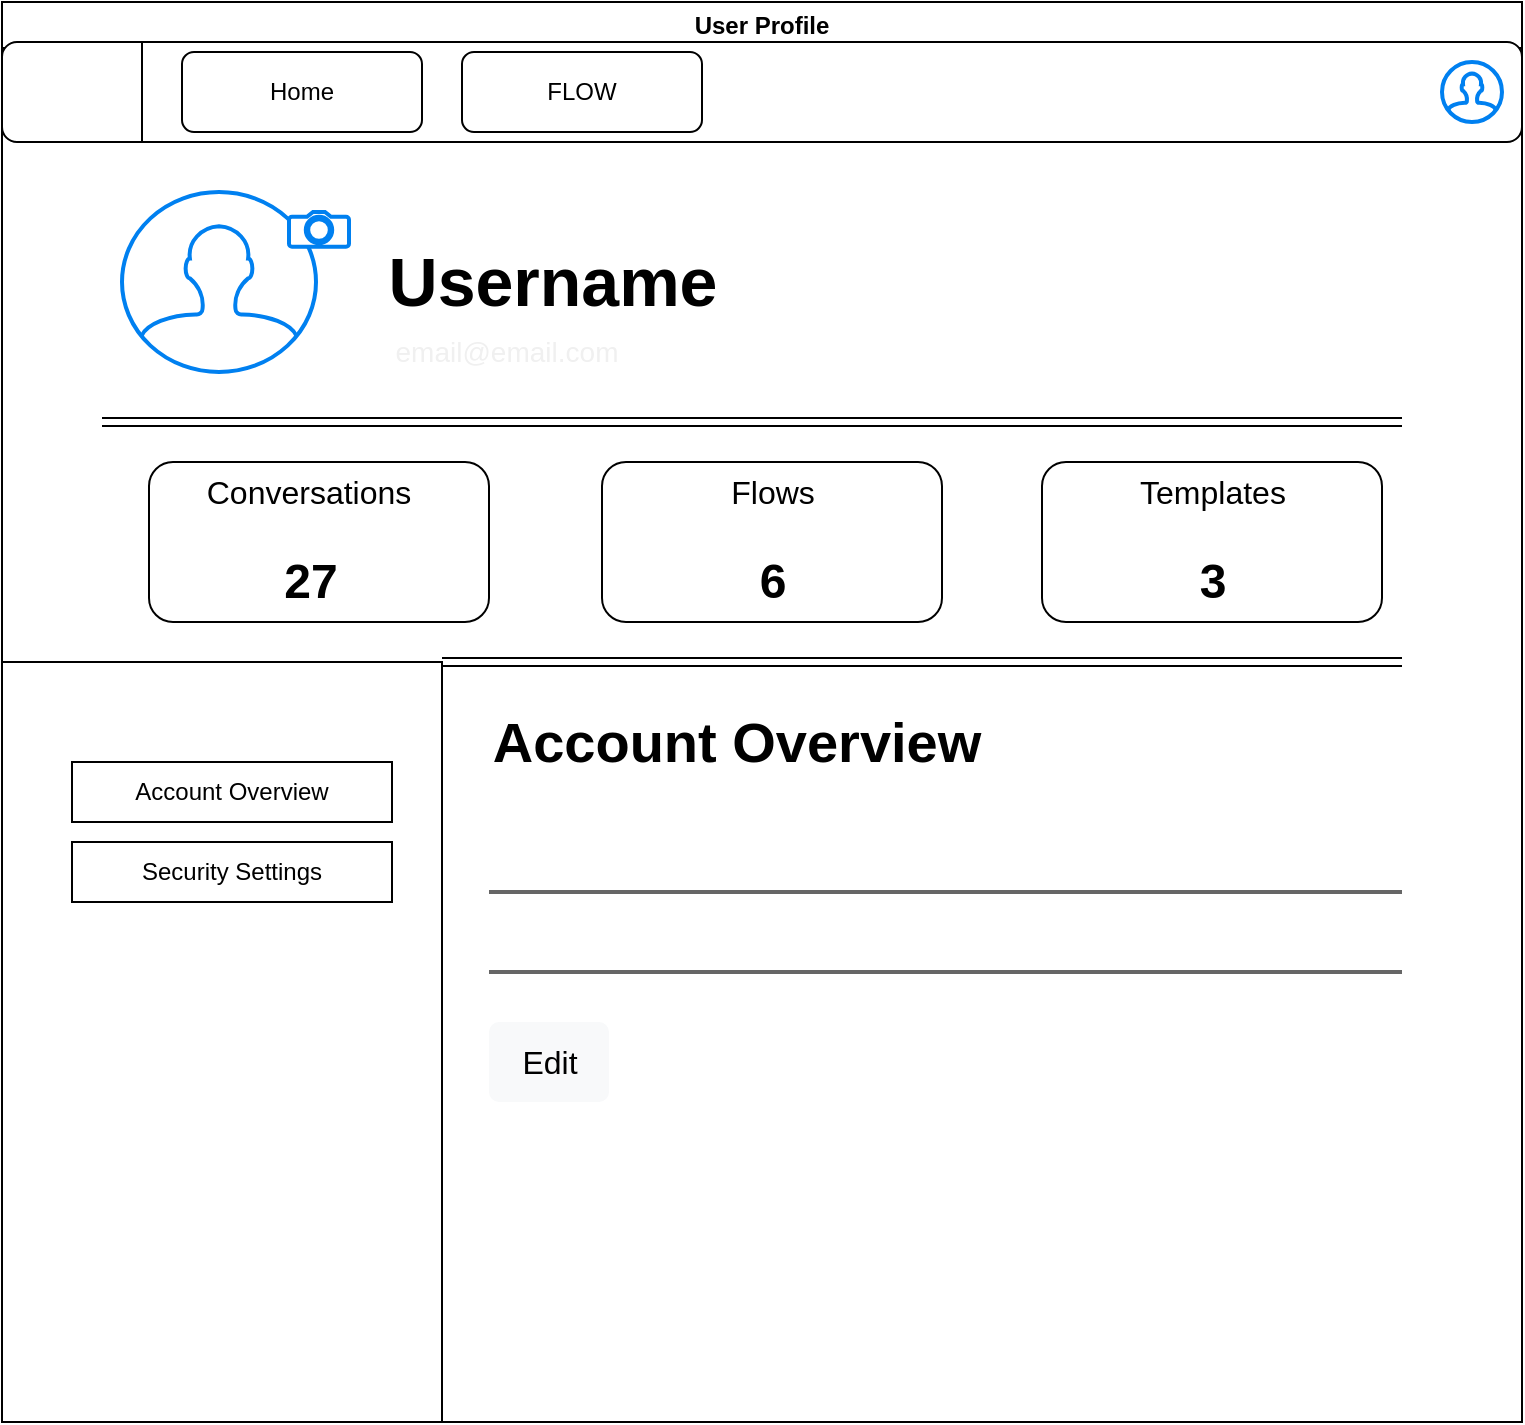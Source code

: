 <mxfile>
    <diagram id="3zhQaLIenBcHljTGph3W" name="Page-1">
        <mxGraphModel dx="1819" dy="-173" grid="1" gridSize="10" guides="1" tooltips="1" connect="1" arrows="1" fold="1" page="1" pageScale="1" pageWidth="850" pageHeight="1100" math="0" shadow="0">
            <root>
                <mxCell id="0"/>
                <mxCell id="1" parent="0"/>
                <mxCell id="2" value="User Profile" style="swimlane;whiteSpace=wrap;html=1;" vertex="1" parent="1">
                    <mxGeometry x="40" y="1210" width="760" height="710" as="geometry">
                        <mxRectangle x="40" y="90" width="120" height="30" as="alternateBounds"/>
                    </mxGeometry>
                </mxCell>
                <mxCell id="3" value="" style="rounded=1;whiteSpace=wrap;html=1;align=left;" vertex="1" parent="2">
                    <mxGeometry y="20" width="760" height="50" as="geometry"/>
                </mxCell>
                <mxCell id="4" value="" style="shape=image;html=1;verticalAlign=top;verticalLabelPosition=bottom;labelBackgroundColor=#ffffff;imageAspect=0;aspect=fixed;image=https://cdn2.iconfinder.com/data/icons/boxicons-solid-vol-1/24/bxs-brain-128.png" vertex="1" parent="2">
                    <mxGeometry x="10" y="25" width="40" height="40" as="geometry"/>
                </mxCell>
                <mxCell id="5" value="Home" style="rounded=1;whiteSpace=wrap;html=1;" vertex="1" parent="2">
                    <mxGeometry x="90" y="25" width="120" height="40" as="geometry"/>
                </mxCell>
                <mxCell id="6" value="FLOW" style="rounded=1;whiteSpace=wrap;html=1;" vertex="1" parent="2">
                    <mxGeometry x="230" y="25" width="120" height="40" as="geometry"/>
                </mxCell>
                <mxCell id="15" value="" style="endArrow=none;html=1;rounded=0;entryX=0.25;entryY=0;entryDx=0;entryDy=0;" edge="1" parent="2">
                    <mxGeometry width="50" height="50" relative="1" as="geometry">
                        <mxPoint x="70" y="20" as="sourcePoint"/>
                        <mxPoint x="70" y="70" as="targetPoint"/>
                    </mxGeometry>
                </mxCell>
                <mxCell id="30" value="" style="html=1;verticalLabelPosition=bottom;align=center;labelBackgroundColor=#ffffff;verticalAlign=top;strokeWidth=2;strokeColor=#0080F0;shadow=0;dashed=0;shape=mxgraph.ios7.icons.user;" vertex="1" parent="2">
                    <mxGeometry x="720" y="30" width="30" height="30" as="geometry"/>
                </mxCell>
                <mxCell id="31" value="" style="html=1;verticalLabelPosition=bottom;align=center;labelBackgroundColor=#ffffff;verticalAlign=top;strokeWidth=2;strokeColor=#0080F0;shadow=0;dashed=0;shape=mxgraph.ios7.icons.user;" vertex="1" parent="2">
                    <mxGeometry x="60" y="95" width="97" height="90" as="geometry"/>
                </mxCell>
                <mxCell id="33" value="&lt;font style=&quot;font-size: 34px;&quot;&gt;Username&lt;/font&gt;" style="text;strokeColor=none;fillColor=none;html=1;fontSize=24;fontStyle=1;verticalAlign=middle;align=center;" vertex="1" parent="2">
                    <mxGeometry x="190" y="110" width="170" height="60" as="geometry"/>
                </mxCell>
                <mxCell id="40" value="" style="rounded=1;whiteSpace=wrap;html=1;fontSize=30;" vertex="1" parent="2">
                    <mxGeometry x="300" y="230" width="170" height="80" as="geometry"/>
                </mxCell>
                <mxCell id="41" value="" style="rounded=1;whiteSpace=wrap;html=1;fontSize=30;" vertex="1" parent="2">
                    <mxGeometry x="73.5" y="230" width="170" height="80" as="geometry"/>
                </mxCell>
                <mxCell id="42" value="" style="rounded=1;whiteSpace=wrap;html=1;fontSize=30;" vertex="1" parent="2">
                    <mxGeometry x="520" y="230" width="170" height="80" as="geometry"/>
                </mxCell>
                <mxCell id="43" value="&lt;font style=&quot;font-size: 16px;&quot;&gt;Flows&lt;/font&gt;" style="text;html=1;strokeColor=none;fillColor=none;align=center;verticalAlign=middle;whiteSpace=wrap;rounded=0;fontSize=30;" vertex="1" parent="2">
                    <mxGeometry x="337.5" y="230" width="95" height="20" as="geometry"/>
                </mxCell>
                <mxCell id="44" value="&lt;font style=&quot;font-size: 16px;&quot;&gt;Templates&lt;/font&gt;" style="text;html=1;strokeColor=none;fillColor=none;align=center;verticalAlign=middle;whiteSpace=wrap;rounded=0;fontSize=30;" vertex="1" parent="2">
                    <mxGeometry x="557.5" y="230" width="95" height="20" as="geometry"/>
                </mxCell>
                <mxCell id="45" value="&lt;font style=&quot;font-size: 16px;&quot;&gt;Conversations&lt;/font&gt;" style="text;html=1;strokeColor=none;fillColor=none;align=center;verticalAlign=middle;whiteSpace=wrap;rounded=0;fontSize=30;" vertex="1" parent="2">
                    <mxGeometry x="106" y="230" width="95" height="20" as="geometry"/>
                </mxCell>
                <mxCell id="46" value="27" style="text;strokeColor=none;fillColor=none;html=1;fontSize=24;fontStyle=1;verticalAlign=middle;align=center;" vertex="1" parent="2">
                    <mxGeometry x="103.5" y="270" width="100" height="40" as="geometry"/>
                </mxCell>
                <mxCell id="47" value="6" style="text;strokeColor=none;fillColor=none;html=1;fontSize=24;fontStyle=1;verticalAlign=middle;align=center;" vertex="1" parent="2">
                    <mxGeometry x="335" y="270" width="100" height="40" as="geometry"/>
                </mxCell>
                <mxCell id="48" value="3" style="text;strokeColor=none;fillColor=none;html=1;fontSize=24;fontStyle=1;verticalAlign=middle;align=center;" vertex="1" parent="2">
                    <mxGeometry x="555" y="270" width="100" height="40" as="geometry"/>
                </mxCell>
                <mxCell id="80" value="" style="html=1;verticalLabelPosition=bottom;align=center;labelBackgroundColor=#ffffff;verticalAlign=top;strokeWidth=2;strokeColor=#0080F0;shadow=0;dashed=0;shape=mxgraph.ios7.icons.camera;fontSize=16;" vertex="1" parent="2">
                    <mxGeometry x="143.5" y="105" width="30" height="17.4" as="geometry"/>
                </mxCell>
                <mxCell id="86" value="&lt;span style=&quot;color: rgb(240, 240, 240); text-align: left;&quot;&gt;&lt;font style=&quot;font-size: 14px;&quot;&gt;email@email.com&lt;/font&gt;&lt;/span&gt;" style="text;html=1;strokeColor=none;fillColor=none;align=center;verticalAlign=middle;whiteSpace=wrap;rounded=0;fontSize=13;fontColor=#3399FF;" vertex="1" parent="2">
                    <mxGeometry x="190" y="160" width="125" height="30" as="geometry"/>
                </mxCell>
                <mxCell id="129" value="" style="shape=link;html=1;fontSize=34;fontColor=#3399FF;" edge="1" parent="2">
                    <mxGeometry width="100" relative="1" as="geometry">
                        <mxPoint x="50" y="210" as="sourcePoint"/>
                        <mxPoint x="700" y="210" as="targetPoint"/>
                    </mxGeometry>
                </mxCell>
                <mxCell id="130" value="" style="shape=link;html=1;fontSize=34;fontColor=#3399FF;exitX=1;exitY=0;exitDx=0;exitDy=0;" edge="1" parent="2" source="148">
                    <mxGeometry width="100" relative="1" as="geometry">
                        <mxPoint x="50" y="330" as="sourcePoint"/>
                        <mxPoint x="700" y="330" as="targetPoint"/>
                    </mxGeometry>
                </mxCell>
                <mxCell id="131" value="&lt;font style=&quot;font-size: 28px;&quot;&gt;Account Overview&lt;/font&gt;" style="text;strokeColor=none;fillColor=none;html=1;fontSize=24;fontStyle=1;verticalAlign=middle;align=center;" vertex="1" parent="2">
                    <mxGeometry x="243.5" y="350" width="246.5" height="40" as="geometry"/>
                </mxCell>
                <mxCell id="132" value="&lt;font style=&quot;font-size: 16px;&quot; color=&quot;#ffffff&quot;&gt;Username&lt;/font&gt;" style="text;html=1;strokeColor=none;fillColor=none;align=left;verticalAlign=middle;whiteSpace=wrap;rounded=0;fontSize=28;fontColor=#3399FF;" vertex="1" parent="2">
                    <mxGeometry x="253.5" y="410" width="80" height="30" as="geometry"/>
                </mxCell>
                <mxCell id="133" value="&lt;font style=&quot;font-size: 16px;&quot; color=&quot;#ffffff&quot;&gt;username&lt;/font&gt;" style="text;html=1;strokeColor=none;fillColor=none;align=left;verticalAlign=middle;whiteSpace=wrap;rounded=0;fontSize=28;fontColor=#3399FF;" vertex="1" parent="2">
                    <mxGeometry x="520" y="410" width="80" height="30" as="geometry"/>
                </mxCell>
                <mxCell id="134" value="" style="line;strokeWidth=2;html=1;fontSize=16;fillColor=#f5f5f5;strokeColor=#666666;gradientColor=#b3b3b3;" vertex="1" parent="2">
                    <mxGeometry x="243.5" y="440" width="456.5" height="10" as="geometry"/>
                </mxCell>
                <mxCell id="137" value="&lt;font style=&quot;font-size: 16px;&quot; color=&quot;#ffffff&quot;&gt;Email&lt;/font&gt;" style="text;html=1;strokeColor=none;fillColor=none;align=left;verticalAlign=middle;whiteSpace=wrap;rounded=0;fontSize=28;fontColor=#3399FF;" vertex="1" parent="2">
                    <mxGeometry x="253.5" y="450" width="80" height="30" as="geometry"/>
                </mxCell>
                <mxCell id="138" value="&lt;font style=&quot;font-size: 16px;&quot; color=&quot;#ffffff&quot;&gt;email@email.com&lt;/font&gt;" style="text;html=1;strokeColor=none;fillColor=none;align=left;verticalAlign=middle;whiteSpace=wrap;rounded=0;fontSize=28;fontColor=#3399FF;" vertex="1" parent="2">
                    <mxGeometry x="520" y="450" width="80" height="30" as="geometry"/>
                </mxCell>
                <mxCell id="139" value="" style="line;strokeWidth=2;html=1;fontSize=16;fillColor=#f5f5f5;strokeColor=#666666;gradientColor=#b3b3b3;" vertex="1" parent="2">
                    <mxGeometry x="243.5" y="480" width="456.5" height="10" as="geometry"/>
                </mxCell>
                <mxCell id="148" value="" style="rounded=0;whiteSpace=wrap;html=1;fontSize=16;fontColor=#FFFFFF;" vertex="1" parent="2">
                    <mxGeometry y="330" width="220" height="380" as="geometry"/>
                </mxCell>
                <mxCell id="150" value="Edit" style="html=1;shadow=0;dashed=0;shape=mxgraph.bootstrap.rrect;rSize=5;strokeColor=none;strokeWidth=1;fillColor=#F8F9FA;fontColor=#000000;whiteSpace=wrap;align=center;verticalAlign=middle;spacingLeft=0;fontStyle=0;fontSize=16;spacing=5;" vertex="1" parent="2">
                    <mxGeometry x="243.5" y="510" width="60" height="40" as="geometry"/>
                </mxCell>
                <mxCell id="144" value="Account Overview" style="rounded=0;whiteSpace=wrap;html=1;" vertex="1" parent="1">
                    <mxGeometry x="75" y="1590" width="160" height="30" as="geometry"/>
                </mxCell>
                <mxCell id="145" value="Security Settings" style="rounded=0;whiteSpace=wrap;html=1;" vertex="1" parent="1">
                    <mxGeometry x="75" y="1630" width="160" height="30" as="geometry"/>
                </mxCell>
            </root>
        </mxGraphModel>
    </diagram>
</mxfile>
